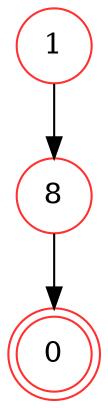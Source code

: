 digraph {   
    node [shape = doublecircle, color = firebrick1] 0 ;
    node [shape = circle];
    node [color= firebrick1];
    1 -> 8 -> 0;	
}
